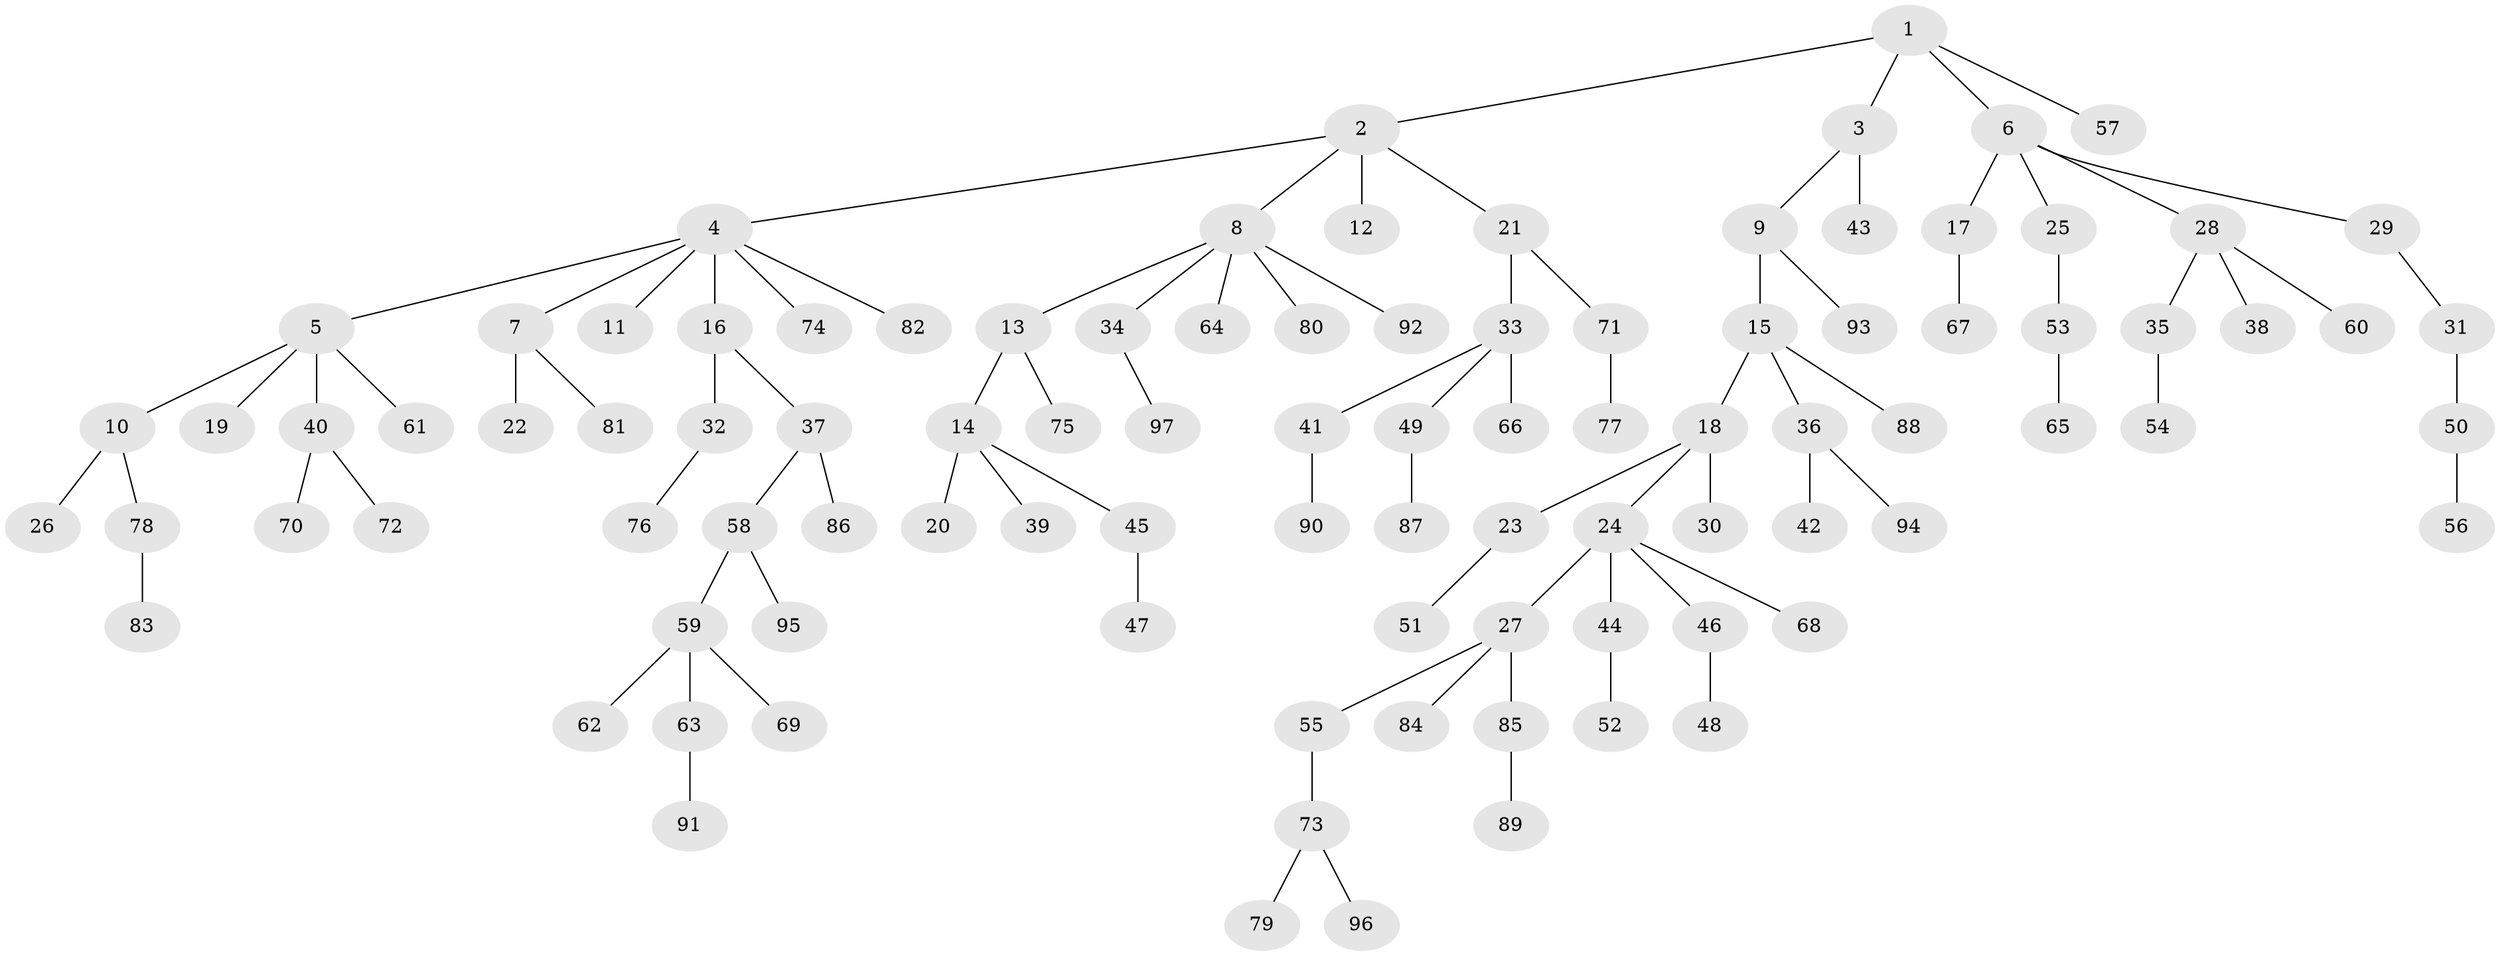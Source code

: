 // coarse degree distribution, {3: 0.14754098360655737, 6: 0.03278688524590164, 2: 0.16393442622950818, 4: 0.04918032786885246, 5: 0.04918032786885246, 1: 0.5573770491803278}
// Generated by graph-tools (version 1.1) at 2025/52/02/27/25 19:52:11]
// undirected, 97 vertices, 96 edges
graph export_dot {
graph [start="1"]
  node [color=gray90,style=filled];
  1;
  2;
  3;
  4;
  5;
  6;
  7;
  8;
  9;
  10;
  11;
  12;
  13;
  14;
  15;
  16;
  17;
  18;
  19;
  20;
  21;
  22;
  23;
  24;
  25;
  26;
  27;
  28;
  29;
  30;
  31;
  32;
  33;
  34;
  35;
  36;
  37;
  38;
  39;
  40;
  41;
  42;
  43;
  44;
  45;
  46;
  47;
  48;
  49;
  50;
  51;
  52;
  53;
  54;
  55;
  56;
  57;
  58;
  59;
  60;
  61;
  62;
  63;
  64;
  65;
  66;
  67;
  68;
  69;
  70;
  71;
  72;
  73;
  74;
  75;
  76;
  77;
  78;
  79;
  80;
  81;
  82;
  83;
  84;
  85;
  86;
  87;
  88;
  89;
  90;
  91;
  92;
  93;
  94;
  95;
  96;
  97;
  1 -- 2;
  1 -- 3;
  1 -- 6;
  1 -- 57;
  2 -- 4;
  2 -- 8;
  2 -- 12;
  2 -- 21;
  3 -- 9;
  3 -- 43;
  4 -- 5;
  4 -- 7;
  4 -- 11;
  4 -- 16;
  4 -- 74;
  4 -- 82;
  5 -- 10;
  5 -- 19;
  5 -- 40;
  5 -- 61;
  6 -- 17;
  6 -- 25;
  6 -- 28;
  6 -- 29;
  7 -- 22;
  7 -- 81;
  8 -- 13;
  8 -- 34;
  8 -- 64;
  8 -- 80;
  8 -- 92;
  9 -- 15;
  9 -- 93;
  10 -- 26;
  10 -- 78;
  13 -- 14;
  13 -- 75;
  14 -- 20;
  14 -- 39;
  14 -- 45;
  15 -- 18;
  15 -- 36;
  15 -- 88;
  16 -- 32;
  16 -- 37;
  17 -- 67;
  18 -- 23;
  18 -- 24;
  18 -- 30;
  21 -- 33;
  21 -- 71;
  23 -- 51;
  24 -- 27;
  24 -- 44;
  24 -- 46;
  24 -- 68;
  25 -- 53;
  27 -- 55;
  27 -- 84;
  27 -- 85;
  28 -- 35;
  28 -- 38;
  28 -- 60;
  29 -- 31;
  31 -- 50;
  32 -- 76;
  33 -- 41;
  33 -- 49;
  33 -- 66;
  34 -- 97;
  35 -- 54;
  36 -- 42;
  36 -- 94;
  37 -- 58;
  37 -- 86;
  40 -- 70;
  40 -- 72;
  41 -- 90;
  44 -- 52;
  45 -- 47;
  46 -- 48;
  49 -- 87;
  50 -- 56;
  53 -- 65;
  55 -- 73;
  58 -- 59;
  58 -- 95;
  59 -- 62;
  59 -- 63;
  59 -- 69;
  63 -- 91;
  71 -- 77;
  73 -- 79;
  73 -- 96;
  78 -- 83;
  85 -- 89;
}
